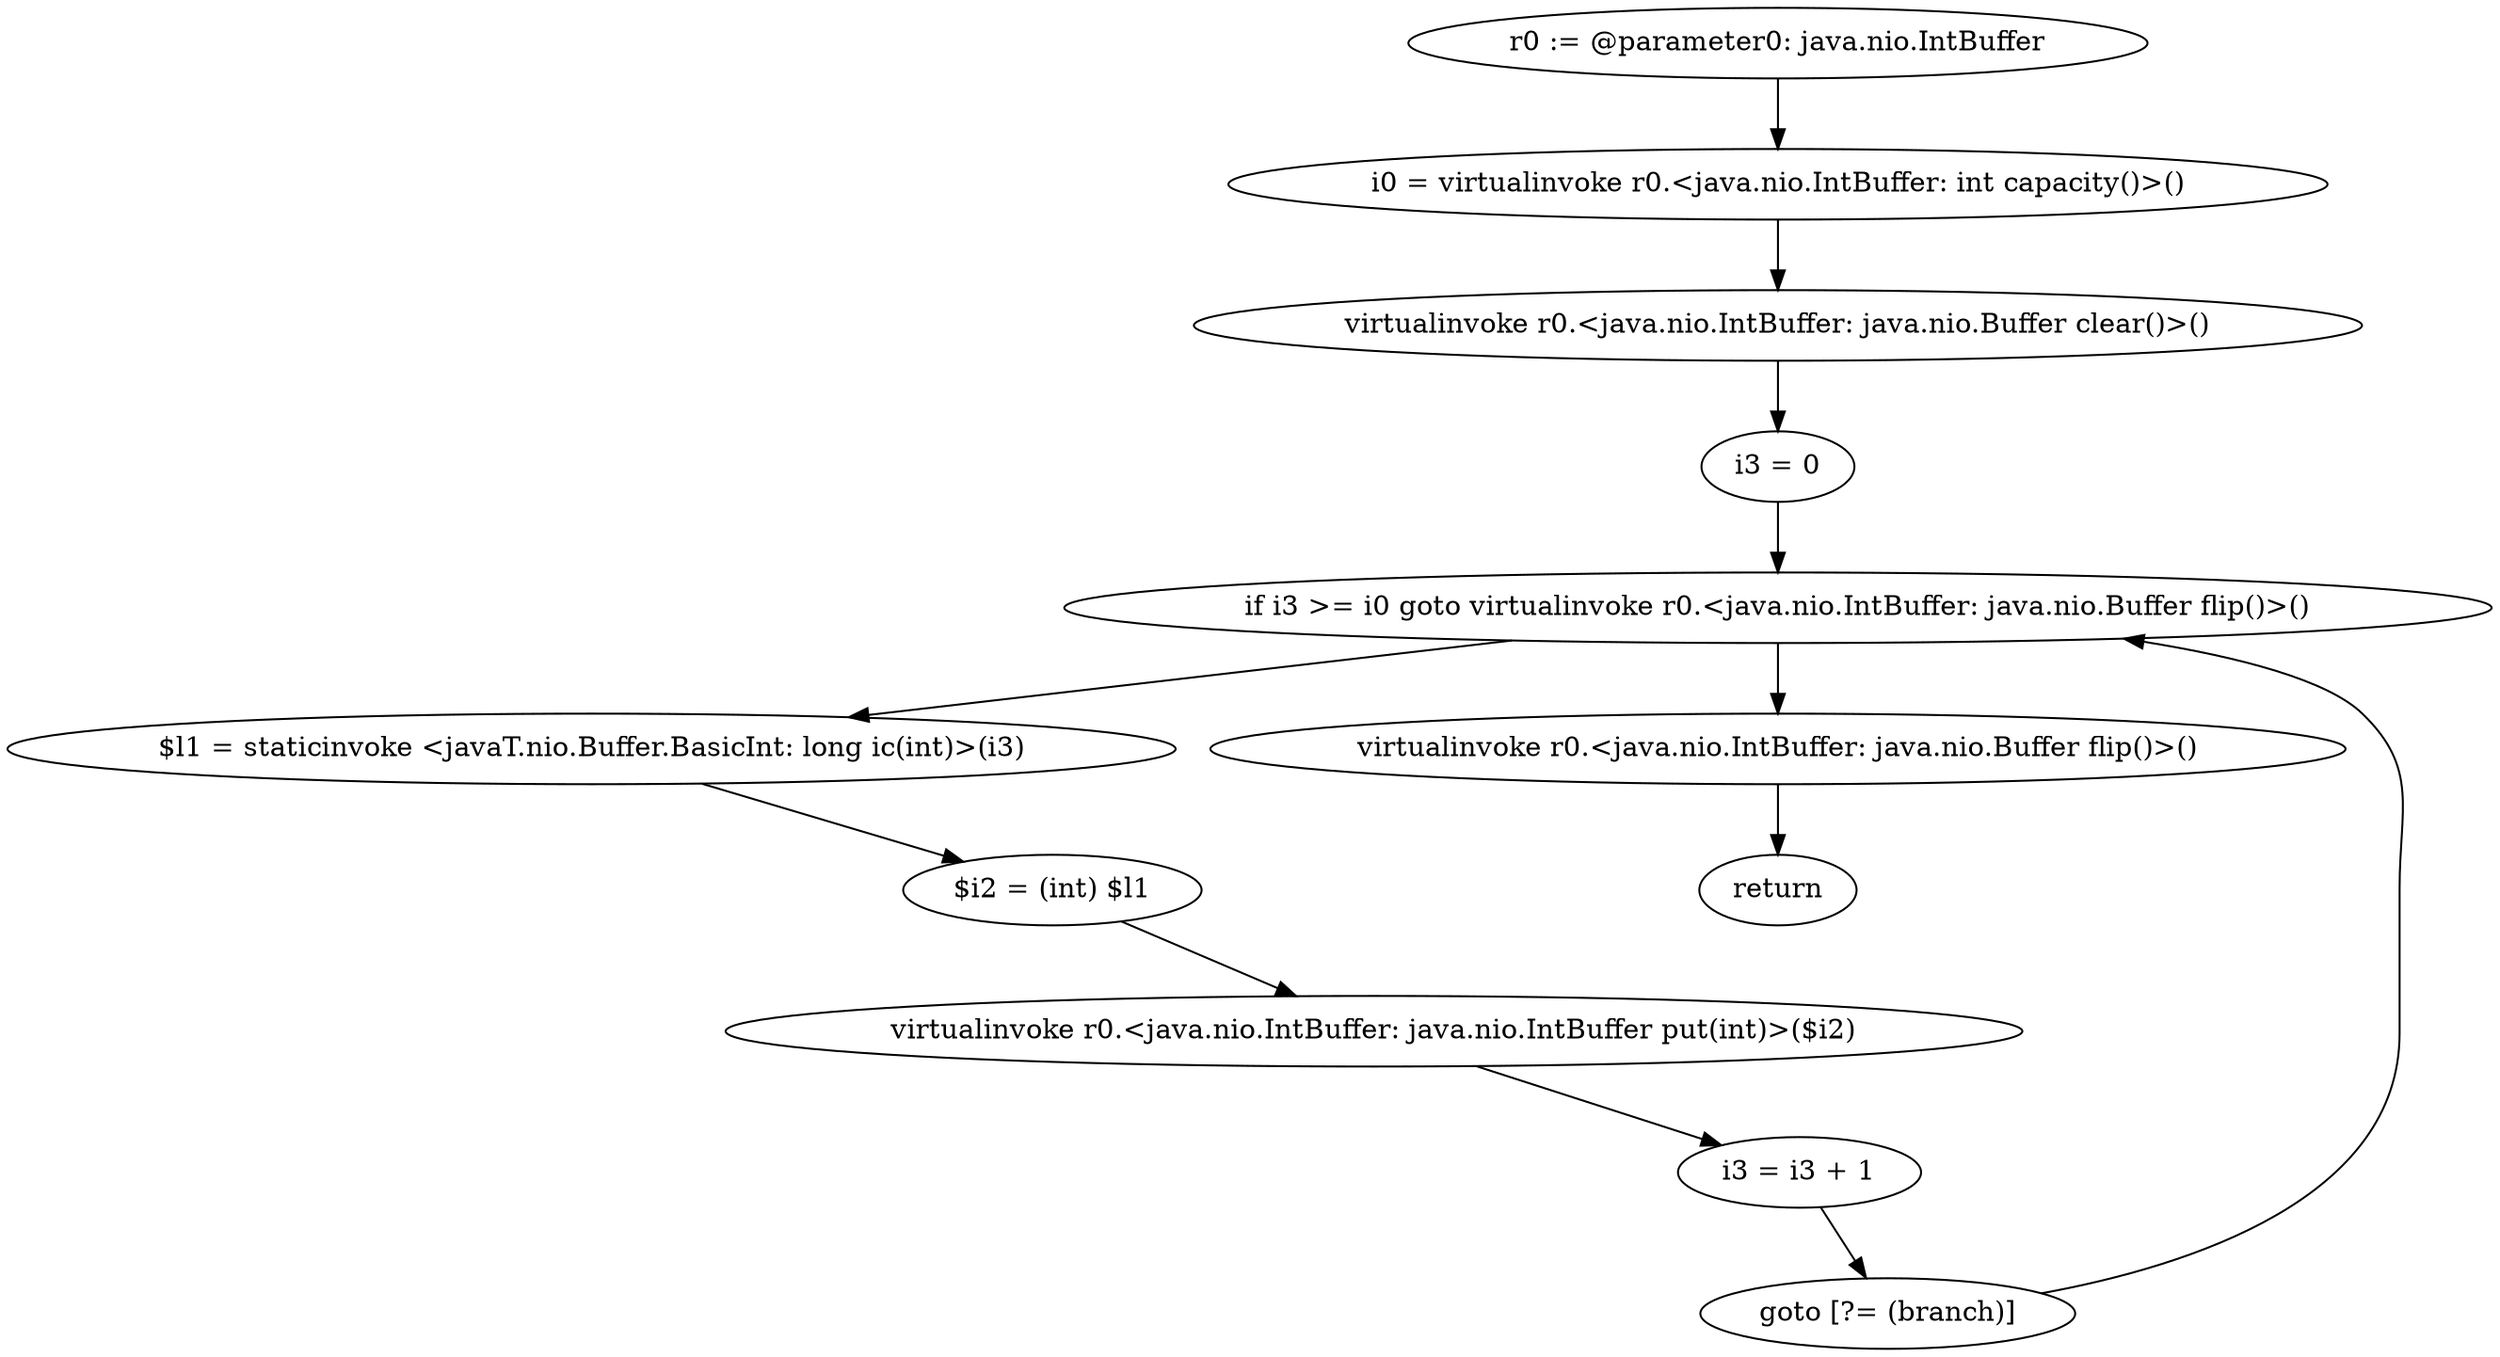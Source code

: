 digraph "unitGraph" {
    "r0 := @parameter0: java.nio.IntBuffer"
    "i0 = virtualinvoke r0.<java.nio.IntBuffer: int capacity()>()"
    "virtualinvoke r0.<java.nio.IntBuffer: java.nio.Buffer clear()>()"
    "i3 = 0"
    "if i3 >= i0 goto virtualinvoke r0.<java.nio.IntBuffer: java.nio.Buffer flip()>()"
    "$l1 = staticinvoke <javaT.nio.Buffer.BasicInt: long ic(int)>(i3)"
    "$i2 = (int) $l1"
    "virtualinvoke r0.<java.nio.IntBuffer: java.nio.IntBuffer put(int)>($i2)"
    "i3 = i3 + 1"
    "goto [?= (branch)]"
    "virtualinvoke r0.<java.nio.IntBuffer: java.nio.Buffer flip()>()"
    "return"
    "r0 := @parameter0: java.nio.IntBuffer"->"i0 = virtualinvoke r0.<java.nio.IntBuffer: int capacity()>()";
    "i0 = virtualinvoke r0.<java.nio.IntBuffer: int capacity()>()"->"virtualinvoke r0.<java.nio.IntBuffer: java.nio.Buffer clear()>()";
    "virtualinvoke r0.<java.nio.IntBuffer: java.nio.Buffer clear()>()"->"i3 = 0";
    "i3 = 0"->"if i3 >= i0 goto virtualinvoke r0.<java.nio.IntBuffer: java.nio.Buffer flip()>()";
    "if i3 >= i0 goto virtualinvoke r0.<java.nio.IntBuffer: java.nio.Buffer flip()>()"->"$l1 = staticinvoke <javaT.nio.Buffer.BasicInt: long ic(int)>(i3)";
    "if i3 >= i0 goto virtualinvoke r0.<java.nio.IntBuffer: java.nio.Buffer flip()>()"->"virtualinvoke r0.<java.nio.IntBuffer: java.nio.Buffer flip()>()";
    "$l1 = staticinvoke <javaT.nio.Buffer.BasicInt: long ic(int)>(i3)"->"$i2 = (int) $l1";
    "$i2 = (int) $l1"->"virtualinvoke r0.<java.nio.IntBuffer: java.nio.IntBuffer put(int)>($i2)";
    "virtualinvoke r0.<java.nio.IntBuffer: java.nio.IntBuffer put(int)>($i2)"->"i3 = i3 + 1";
    "i3 = i3 + 1"->"goto [?= (branch)]";
    "goto [?= (branch)]"->"if i3 >= i0 goto virtualinvoke r0.<java.nio.IntBuffer: java.nio.Buffer flip()>()";
    "virtualinvoke r0.<java.nio.IntBuffer: java.nio.Buffer flip()>()"->"return";
}
